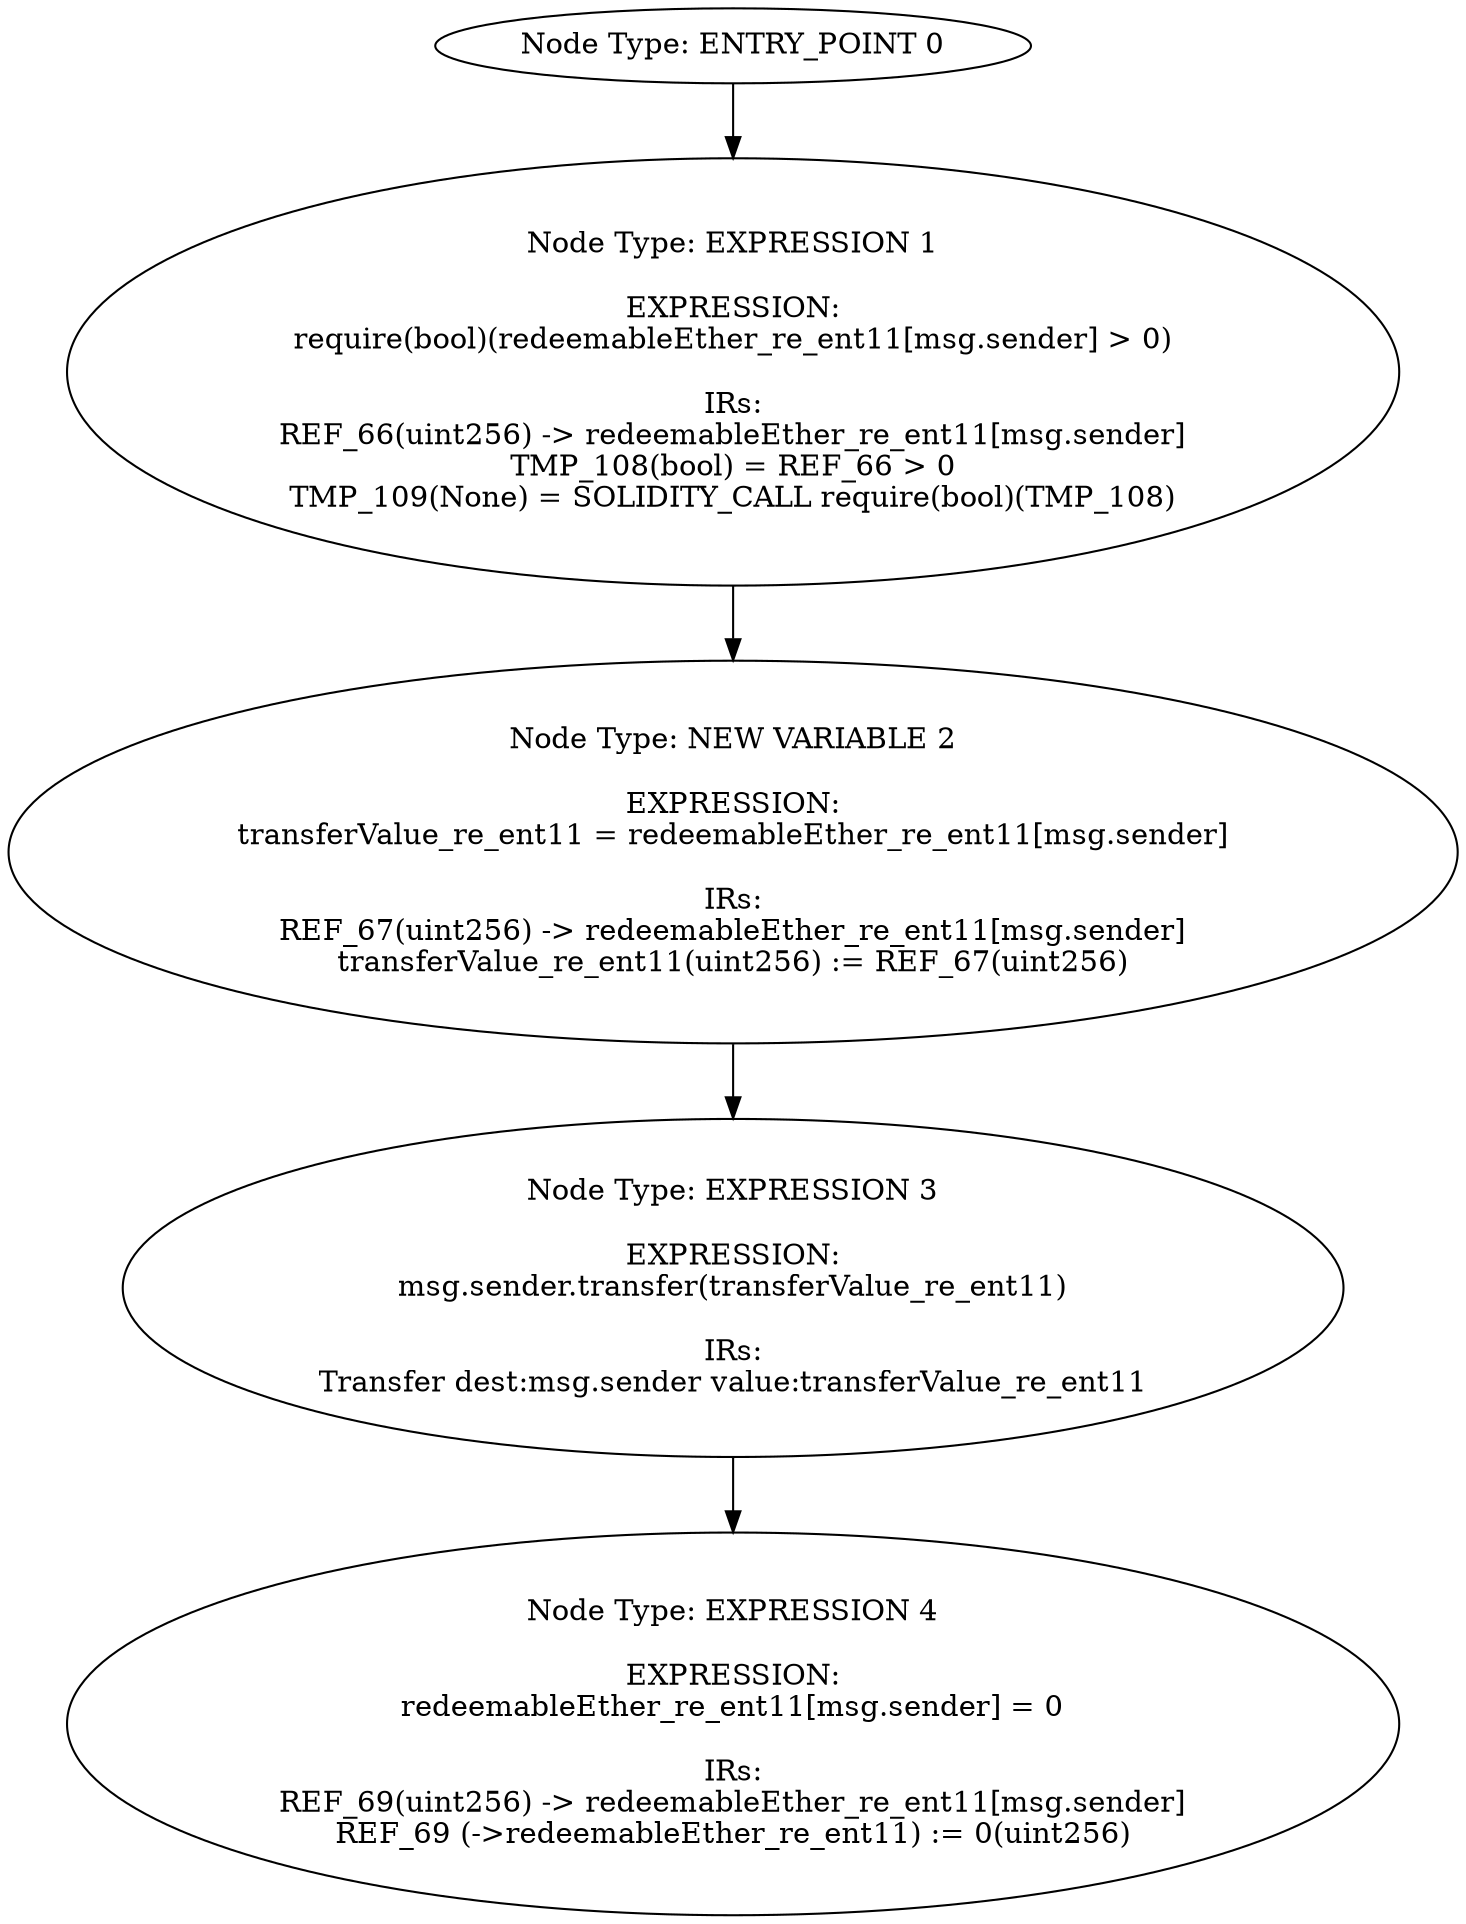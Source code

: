 digraph{
0[label="Node Type: ENTRY_POINT 0
"];
0->1;
1[label="Node Type: EXPRESSION 1

EXPRESSION:
require(bool)(redeemableEther_re_ent11[msg.sender] > 0)

IRs:
REF_66(uint256) -> redeemableEther_re_ent11[msg.sender]
TMP_108(bool) = REF_66 > 0
TMP_109(None) = SOLIDITY_CALL require(bool)(TMP_108)"];
1->2;
2[label="Node Type: NEW VARIABLE 2

EXPRESSION:
transferValue_re_ent11 = redeemableEther_re_ent11[msg.sender]

IRs:
REF_67(uint256) -> redeemableEther_re_ent11[msg.sender]
transferValue_re_ent11(uint256) := REF_67(uint256)"];
2->3;
3[label="Node Type: EXPRESSION 3

EXPRESSION:
msg.sender.transfer(transferValue_re_ent11)

IRs:
Transfer dest:msg.sender value:transferValue_re_ent11"];
3->4;
4[label="Node Type: EXPRESSION 4

EXPRESSION:
redeemableEther_re_ent11[msg.sender] = 0

IRs:
REF_69(uint256) -> redeemableEther_re_ent11[msg.sender]
REF_69 (->redeemableEther_re_ent11) := 0(uint256)"];
}
